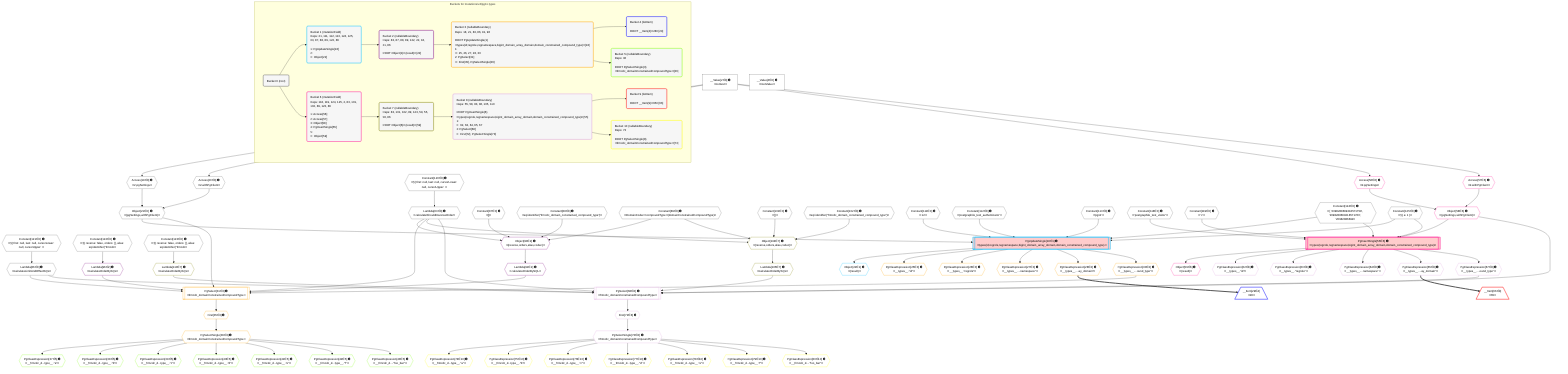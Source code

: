 %%{init: {'themeVariables': { 'fontSize': '12px'}}}%%
graph TD
    classDef path fill:#eee,stroke:#000,color:#000
    classDef plan fill:#fff,stroke-width:1px,color:#000
    classDef itemplan fill:#fff,stroke-width:2px,color:#000
    classDef unbatchedplan fill:#dff,stroke-width:1px,color:#000
    classDef sideeffectplan fill:#fcc,stroke-width:2px,color:#000
    classDef bucket fill:#f6f6f6,color:#000,stroke-width:2px,text-align:left


    %% plan dependencies
    Object21{{"Object[21∈0] ➊<br />ᐸ{pgSettings,withPgClient}ᐳ"}}:::plan
    Access19{{"Access[19∈0] ➊<br />ᐸ2.pgSettingsᐳ"}}:::plan
    Access20{{"Access[20∈0] ➊<br />ᐸ2.withPgClientᐳ"}}:::plan
    Access19 & Access20 --> Object21
    __Value2["__Value[2∈0] ➊<br />ᐸcontextᐳ"]:::plan
    __Value2 --> Access19
    __Value2 --> Access20
    Lambda83{{"Lambda[83∈0] ➊<br />ᐸcalculateShouldReverseOrderᐳ"}}:::plan
    Constant120{{"Constant[120∈0] ➊<br />ᐸ§{ first: null, last: null, cursorLower: null, cursorUpper: ᐳ"}}:::plan
    Constant120 --> Lambda83
    Lambda86{{"Lambda[86∈0] ➊<br />ᐸcalculateLimitAndOffsetSQLᐳ"}}:::plan
    Constant121{{"Constant[121∈0] ➊<br />ᐸ§{ first: null, last: null, cursorLower: null, cursorUpper: ᐳ"}}:::plan
    Constant121 --> Lambda86
    __Value4["__Value[4∈0] ➊<br />ᐸrootValueᐳ"]:::plan
    Constant87{{"Constant[87∈0] ➊<br />ᐸ[]ᐳ"}}:::plan
    Constant88{{"Constant[88∈0] ➊<br />ᐸsql.identifier(”frmcdc_domain_constrained_compound_type”)ᐳ"}}:::plan
    Constant89{{"Constant[89∈0] ➊<br />ᐸDomainCodecᐸcompoundTypeᐳ(domainConstrainedCompoundType)ᐳ"}}:::plan
    Constant101{{"Constant[101∈0] ➊<br />ᐸ[]ᐳ"}}:::plan
    Constant102{{"Constant[102∈0] ➊<br />ᐸsql.identifier(”frmcdc_domain_constrained_compound_type”)ᐳ"}}:::plan
    Constant111{{"Constant[111∈0] ➊<br />ᐸ12ᐳ"}}:::plan
    Constant112{{"Constant[112∈0] ➊<br />ᐸ'postgraphile_test_authenticator'ᐳ"}}:::plan
    Constant113{{"Constant[113∈0] ➊<br />ᐸ'pg11'ᐳ"}}:::plan
    Constant118{{"Constant[118∈0] ➊<br />ᐸ'postgraphile_test_visitor'ᐳ"}}:::plan
    Constant119{{"Constant[119∈0] ➊<br />ᐸ'c'ᐳ"}}:::plan
    Constant122{{"Constant[122∈0] ➊<br />ᐸ§{ reverse: false, orders: [], alias: sql.identifier(”frmcdcᐳ"}}:::plan
    Constant123{{"Constant[123∈0] ➊<br />ᐸ§{ reverse: false, orders: [], alias: sql.identifier(”frmcdcᐳ"}}:::plan
    Constant124{{"Constant[124∈0] ➊<br />ᐸ[ '2098288669218571759', '2098288669218571760', '20982886692ᐳ"}}:::plan
    Constant125{{"Constant[125∈0] ➊<br />ᐸ§{ a: 1 }ᐳ"}}:::plan
    PgUpdateSingle18[["PgUpdateSingle[18∈1] ➊<br />ᐸtypes(id;regrole,regnamespace,bigint_domain_array_domain,domain_constrained_compound_type)ᐳ"]]:::sideeffectplan
    Object21 & Constant111 & Constant112 & Constant113 & Constant124 & Constant125 --> PgUpdateSingle18
    Object22{{"Object[22∈1] ➊<br />ᐸ{result}ᐳ"}}:::plan
    PgUpdateSingle18 --> Object22
    Object90{{"Object[90∈2] ➊<br />ᐸ{reverse,orders,alias,codec}ᐳ"}}:::plan
    Lambda83 & Constant87 & Constant88 & Constant89 --> Object90
    Lambda91{{"Lambda[91∈2] ➊<br />ᐸcalculateOrderBySQLᐳ"}}:::plan
    Object90 --> Lambda91
    Lambda96{{"Lambda[96∈2] ➊<br />ᐸcalculateOrderBySQLᐳ"}}:::plan
    Constant122 --> Lambda96
    PgSelect31[["PgSelect[31∈3] ➊<br />ᐸfrmcdc_domainConstrainedCompoundTypeᐳ"]]:::plan
    PgClassExpression30{{"PgClassExpression[30∈3] ➊<br />ᐸ__types__....ound_type”ᐳ"}}:::plan
    Object21 & PgClassExpression30 & Lambda83 & Lambda86 & Lambda91 & Lambda96 --> PgSelect31
    PgClassExpression25{{"PgClassExpression[25∈3] ➊<br />ᐸ__types__.”id”ᐳ"}}:::plan
    PgUpdateSingle18 --> PgClassExpression25
    PgClassExpression26{{"PgClassExpression[26∈3] ➊<br />ᐸ__types__.”regrole”ᐳ"}}:::plan
    PgUpdateSingle18 --> PgClassExpression26
    PgClassExpression27{{"PgClassExpression[27∈3] ➊<br />ᐸ__types__....namespace”ᐳ"}}:::plan
    PgUpdateSingle18 --> PgClassExpression27
    PgClassExpression28{{"PgClassExpression[28∈3] ➊<br />ᐸ__types__....ay_domain”ᐳ"}}:::plan
    PgUpdateSingle18 --> PgClassExpression28
    PgUpdateSingle18 --> PgClassExpression30
    First35{{"First[35∈3] ➊"}}:::plan
    PgSelect31 --> First35
    PgSelectSingle36{{"PgSelectSingle[36∈3] ➊<br />ᐸfrmcdc_domainConstrainedCompoundTypeᐳ"}}:::plan
    First35 --> PgSelectSingle36
    __Item29[/"__Item[29∈4]<br />ᐸ28ᐳ"\]:::itemplan
    PgClassExpression28 ==> __Item29
    PgClassExpression37{{"PgClassExpression[37∈5] ➊<br />ᐸ__frmcdc_d...type__.”a”ᐳ"}}:::plan
    PgSelectSingle36 --> PgClassExpression37
    PgClassExpression38{{"PgClassExpression[38∈5] ➊<br />ᐸ__frmcdc_d...type__.”b”ᐳ"}}:::plan
    PgSelectSingle36 --> PgClassExpression38
    PgClassExpression39{{"PgClassExpression[39∈5] ➊<br />ᐸ__frmcdc_d...type__.”c”ᐳ"}}:::plan
    PgSelectSingle36 --> PgClassExpression39
    PgClassExpression40{{"PgClassExpression[40∈5] ➊<br />ᐸ__frmcdc_d...type__.”d”ᐳ"}}:::plan
    PgSelectSingle36 --> PgClassExpression40
    PgClassExpression41{{"PgClassExpression[41∈5] ➊<br />ᐸ__frmcdc_d...type__.”e”ᐳ"}}:::plan
    PgSelectSingle36 --> PgClassExpression41
    PgClassExpression42{{"PgClassExpression[42∈5] ➊<br />ᐸ__frmcdc_d...type__.”f”ᐳ"}}:::plan
    PgSelectSingle36 --> PgClassExpression42
    PgClassExpression43{{"PgClassExpression[43∈5] ➊<br />ᐸ__frmcdc_d....”foo_bar”ᐳ"}}:::plan
    PgSelectSingle36 --> PgClassExpression43
    PgInsertSingle55[["PgInsertSingle[55∈6] ➊<br />ᐸtypes(regrole,regnamespace,bigint_domain_array_domain,domain_constrained_compound_type)ᐳ"]]:::sideeffectplan
    Object58{{"Object[58∈6] ➊<br />ᐸ{pgSettings,withPgClient}ᐳ"}}:::plan
    Object58 & Constant118 & Constant119 & Constant124 & Constant125 --> PgInsertSingle55
    Access56{{"Access[56∈6] ➊<br />ᐸ2.pgSettingsᐳ"}}:::plan
    Access57{{"Access[57∈6] ➊<br />ᐸ2.withPgClientᐳ"}}:::plan
    Access56 & Access57 --> Object58
    __Value2 --> Access56
    __Value2 --> Access57
    Object59{{"Object[59∈6] ➊<br />ᐸ{result}ᐳ"}}:::plan
    PgInsertSingle55 --> Object59
    Object104{{"Object[104∈7] ➊<br />ᐸ{reverse,orders,alias,codec}ᐳ"}}:::plan
    Lambda83 & Constant101 & Constant102 & Constant89 --> Object104
    Lambda105{{"Lambda[105∈7] ➊<br />ᐸcalculateOrderBySQLᐳ"}}:::plan
    Object104 --> Lambda105
    Lambda110{{"Lambda[110∈7] ➊<br />ᐸcalculateOrderBySQLᐳ"}}:::plan
    Constant123 --> Lambda110
    PgSelect68[["PgSelect[68∈8] ➊<br />ᐸfrmcdc_domainConstrainedCompoundTypeᐳ"]]:::plan
    PgClassExpression67{{"PgClassExpression[67∈8] ➊<br />ᐸ__types__....ound_type”ᐳ"}}:::plan
    Object58 & PgClassExpression67 & Lambda83 & Lambda86 & Lambda105 & Lambda110 --> PgSelect68
    PgClassExpression62{{"PgClassExpression[62∈8] ➊<br />ᐸ__types__.”id”ᐳ"}}:::plan
    PgInsertSingle55 --> PgClassExpression62
    PgClassExpression63{{"PgClassExpression[63∈8] ➊<br />ᐸ__types__.”regrole”ᐳ"}}:::plan
    PgInsertSingle55 --> PgClassExpression63
    PgClassExpression64{{"PgClassExpression[64∈8] ➊<br />ᐸ__types__....namespace”ᐳ"}}:::plan
    PgInsertSingle55 --> PgClassExpression64
    PgClassExpression65{{"PgClassExpression[65∈8] ➊<br />ᐸ__types__....ay_domain”ᐳ"}}:::plan
    PgInsertSingle55 --> PgClassExpression65
    PgInsertSingle55 --> PgClassExpression67
    First72{{"First[72∈8] ➊"}}:::plan
    PgSelect68 --> First72
    PgSelectSingle73{{"PgSelectSingle[73∈8] ➊<br />ᐸfrmcdc_domainConstrainedCompoundTypeᐳ"}}:::plan
    First72 --> PgSelectSingle73
    __Item66[/"__Item[66∈9]<br />ᐸ65ᐳ"\]:::itemplan
    PgClassExpression65 ==> __Item66
    PgClassExpression74{{"PgClassExpression[74∈10] ➊<br />ᐸ__frmcdc_d...type__.”a”ᐳ"}}:::plan
    PgSelectSingle73 --> PgClassExpression74
    PgClassExpression75{{"PgClassExpression[75∈10] ➊<br />ᐸ__frmcdc_d...type__.”b”ᐳ"}}:::plan
    PgSelectSingle73 --> PgClassExpression75
    PgClassExpression76{{"PgClassExpression[76∈10] ➊<br />ᐸ__frmcdc_d...type__.”c”ᐳ"}}:::plan
    PgSelectSingle73 --> PgClassExpression76
    PgClassExpression77{{"PgClassExpression[77∈10] ➊<br />ᐸ__frmcdc_d...type__.”d”ᐳ"}}:::plan
    PgSelectSingle73 --> PgClassExpression77
    PgClassExpression78{{"PgClassExpression[78∈10] ➊<br />ᐸ__frmcdc_d...type__.”e”ᐳ"}}:::plan
    PgSelectSingle73 --> PgClassExpression78
    PgClassExpression79{{"PgClassExpression[79∈10] ➊<br />ᐸ__frmcdc_d...type__.”f”ᐳ"}}:::plan
    PgSelectSingle73 --> PgClassExpression79
    PgClassExpression80{{"PgClassExpression[80∈10] ➊<br />ᐸ__frmcdc_d....”foo_bar”ᐳ"}}:::plan
    PgSelectSingle73 --> PgClassExpression80

    %% define steps

    subgraph "Buckets for mutations/v4/pg11.types"
    Bucket0("Bucket 0 (root)"):::bucket
    classDef bucket0 stroke:#696969
    class Bucket0,__Value2,__Value4,Access19,Access20,Object21,Lambda83,Lambda86,Constant87,Constant88,Constant89,Constant101,Constant102,Constant111,Constant112,Constant113,Constant118,Constant119,Constant120,Constant121,Constant122,Constant123,Constant124,Constant125 bucket0
    Bucket1("Bucket 1 (mutationField)<br />Deps: 21, 111, 112, 113, 124, 125, 83, 87, 88, 89, 122, 86<br /><br />1: PgUpdateSingle[18]<br />2: <br />ᐳ: Object[22]"):::bucket
    classDef bucket1 stroke:#00bfff
    class Bucket1,PgUpdateSingle18,Object22 bucket1
    Bucket2("Bucket 2 (nullableBoundary)<br />Deps: 83, 87, 88, 89, 122, 22, 18, 21, 86<br /><br />ROOT Object{1}ᐸ{result}ᐳ[22]"):::bucket
    classDef bucket2 stroke:#7f007f
    class Bucket2,Object90,Lambda91,Lambda96 bucket2
    Bucket3("Bucket 3 (nullableBoundary)<br />Deps: 18, 21, 83, 86, 91, 96<br /><br />ROOT PgUpdateSingle{1}ᐸtypes(id;regrole,regnamespace,bigint_domain_array_domain,domain_constrained_compound_type)ᐳ[18]<br />1: <br />ᐳ: 25, 26, 27, 28, 30<br />2: PgSelect[31]<br />ᐳ: First[35], PgSelectSingle[36]"):::bucket
    classDef bucket3 stroke:#ffa500
    class Bucket3,PgClassExpression25,PgClassExpression26,PgClassExpression27,PgClassExpression28,PgClassExpression30,PgSelect31,First35,PgSelectSingle36 bucket3
    Bucket4("Bucket 4 (listItem)<br /><br />ROOT __Item{4}ᐸ28ᐳ[29]"):::bucket
    classDef bucket4 stroke:#0000ff
    class Bucket4,__Item29 bucket4
    Bucket5("Bucket 5 (nullableBoundary)<br />Deps: 36<br /><br />ROOT PgSelectSingle{3}ᐸfrmcdc_domainConstrainedCompoundTypeᐳ[36]"):::bucket
    classDef bucket5 stroke:#7fff00
    class Bucket5,PgClassExpression37,PgClassExpression38,PgClassExpression39,PgClassExpression40,PgClassExpression41,PgClassExpression42,PgClassExpression43 bucket5
    Bucket6("Bucket 6 (mutationField)<br />Deps: 118, 119, 124, 125, 2, 83, 101, 102, 89, 123, 86<br /><br />1: Access[56]<br />2: Access[57]<br />3: Object[58]<br />4: PgInsertSingle[55]<br />5: <br />ᐳ: Object[59]"):::bucket
    classDef bucket6 stroke:#ff1493
    class Bucket6,PgInsertSingle55,Access56,Access57,Object58,Object59 bucket6
    Bucket7("Bucket 7 (nullableBoundary)<br />Deps: 83, 101, 102, 89, 123, 59, 55, 58, 86<br /><br />ROOT Object{6}ᐸ{result}ᐳ[59]"):::bucket
    classDef bucket7 stroke:#808000
    class Bucket7,Object104,Lambda105,Lambda110 bucket7
    Bucket8("Bucket 8 (nullableBoundary)<br />Deps: 55, 58, 83, 86, 105, 110<br /><br />ROOT PgInsertSingle{6}ᐸtypes(regrole,regnamespace,bigint_domain_array_domain,domain_constrained_compound_type)ᐳ[55]<br />1: <br />ᐳ: 62, 63, 64, 65, 67<br />2: PgSelect[68]<br />ᐳ: First[72], PgSelectSingle[73]"):::bucket
    classDef bucket8 stroke:#dda0dd
    class Bucket8,PgClassExpression62,PgClassExpression63,PgClassExpression64,PgClassExpression65,PgClassExpression67,PgSelect68,First72,PgSelectSingle73 bucket8
    Bucket9("Bucket 9 (listItem)<br /><br />ROOT __Item{9}ᐸ65ᐳ[66]"):::bucket
    classDef bucket9 stroke:#ff0000
    class Bucket9,__Item66 bucket9
    Bucket10("Bucket 10 (nullableBoundary)<br />Deps: 73<br /><br />ROOT PgSelectSingle{8}ᐸfrmcdc_domainConstrainedCompoundTypeᐳ[73]"):::bucket
    classDef bucket10 stroke:#ffff00
    class Bucket10,PgClassExpression74,PgClassExpression75,PgClassExpression76,PgClassExpression77,PgClassExpression78,PgClassExpression79,PgClassExpression80 bucket10
    Bucket0 --> Bucket1 & Bucket6
    Bucket1 --> Bucket2
    Bucket2 --> Bucket3
    Bucket3 --> Bucket4 & Bucket5
    Bucket6 --> Bucket7
    Bucket7 --> Bucket8
    Bucket8 --> Bucket9 & Bucket10
    end